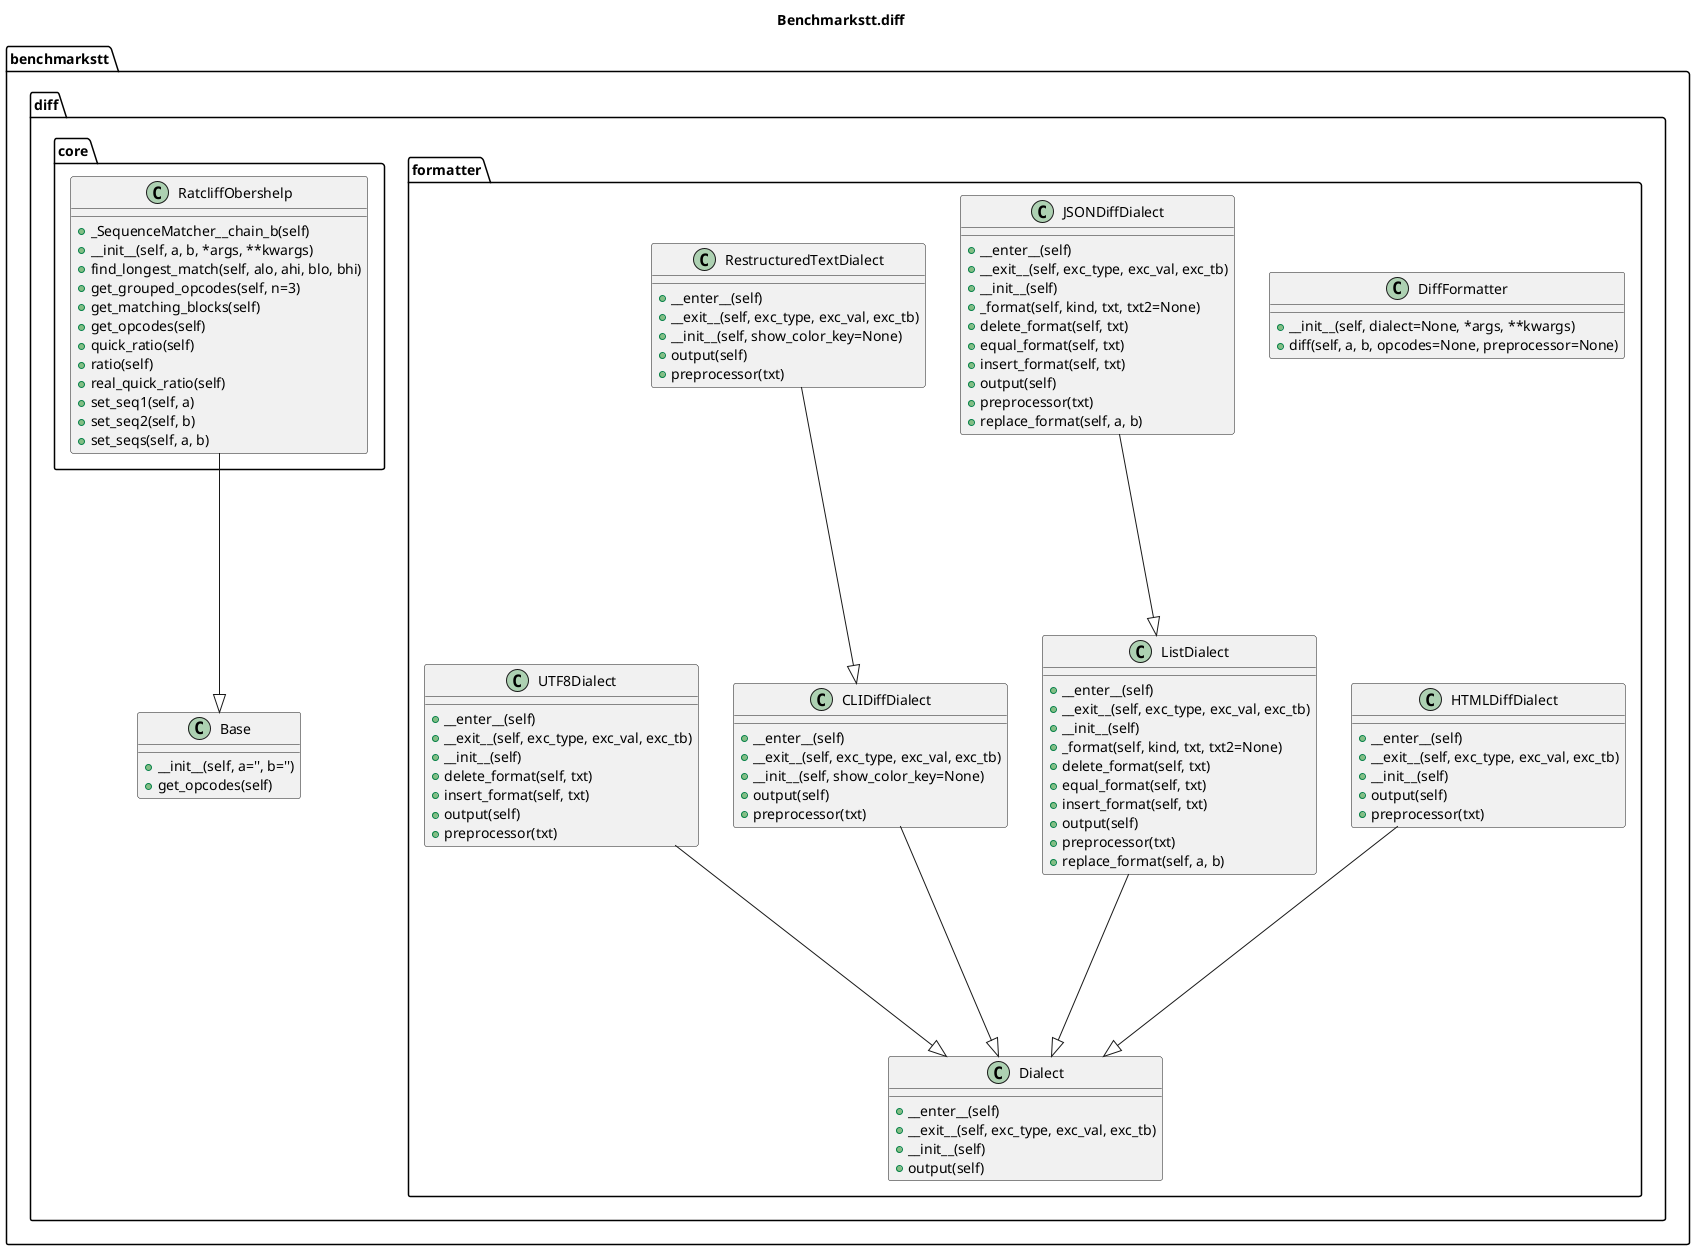 @startuml
title Benchmarkstt.diff


class benchmarkstt.diff.formatter.CLIDiffDialect [[https://benchmarkstt.readthedocs.io/en/latest/modules/benchmarkstt.diff.formatter.html#benchmarkstt.diff.formatter.CLIDiffDialect]] {
	+__enter__(self)
	+__exit__(self, exc_type, exc_val, exc_tb)
	+__init__(self, show_color_key=None)
	+output(self)
	+preprocessor(txt)
}

class benchmarkstt.diff.formatter.Dialect [[https://benchmarkstt.readthedocs.io/en/latest/modules/benchmarkstt.diff.formatter.html#benchmarkstt.diff.formatter.Dialect]] {
	+__enter__(self)
	+__exit__(self, exc_type, exc_val, exc_tb)
	+__init__(self)
	+output(self)
}

class benchmarkstt.diff.formatter.DiffFormatter [[https://benchmarkstt.readthedocs.io/en/latest/modules/benchmarkstt.diff.formatter.html#benchmarkstt.diff.formatter.DiffFormatter]] {
	+__init__(self, dialect=None, *args, **kwargs)
	+diff(self, a, b, opcodes=None, preprocessor=None)
}

class benchmarkstt.diff.formatter.HTMLDiffDialect [[https://benchmarkstt.readthedocs.io/en/latest/modules/benchmarkstt.diff.formatter.html#benchmarkstt.diff.formatter.HTMLDiffDialect]] {
	+__enter__(self)
	+__exit__(self, exc_type, exc_val, exc_tb)
	+__init__(self)
	+output(self)
	+preprocessor(txt)
}

class benchmarkstt.diff.formatter.JSONDiffDialect [[https://benchmarkstt.readthedocs.io/en/latest/modules/benchmarkstt.diff.formatter.html#benchmarkstt.diff.formatter.JSONDiffDialect]] {
	+__enter__(self)
	+__exit__(self, exc_type, exc_val, exc_tb)
	+__init__(self)
	+_format(self, kind, txt, txt2=None)
	+delete_format(self, txt)
	+equal_format(self, txt)
	+insert_format(self, txt)
	+output(self)
	+preprocessor(txt)
	+replace_format(self, a, b)
}

class benchmarkstt.diff.formatter.ListDialect [[https://benchmarkstt.readthedocs.io/en/latest/modules/benchmarkstt.diff.formatter.html#benchmarkstt.diff.formatter.ListDialect]] {
	+__enter__(self)
	+__exit__(self, exc_type, exc_val, exc_tb)
	+__init__(self)
	+_format(self, kind, txt, txt2=None)
	+delete_format(self, txt)
	+equal_format(self, txt)
	+insert_format(self, txt)
	+output(self)
	+preprocessor(txt)
	+replace_format(self, a, b)
}

class benchmarkstt.diff.formatter.RestructuredTextDialect [[https://benchmarkstt.readthedocs.io/en/latest/modules/benchmarkstt.diff.formatter.html#benchmarkstt.diff.formatter.RestructuredTextDialect]] {
	+__enter__(self)
	+__exit__(self, exc_type, exc_val, exc_tb)
	+__init__(self, show_color_key=None)
	+output(self)
	+preprocessor(txt)
}

class benchmarkstt.diff.formatter.UTF8Dialect [[https://benchmarkstt.readthedocs.io/en/latest/modules/benchmarkstt.diff.formatter.html#benchmarkstt.diff.formatter.UTF8Dialect]] {
	+__enter__(self)
	+__exit__(self, exc_type, exc_val, exc_tb)
	+__init__(self)
	+delete_format(self, txt)
	+insert_format(self, txt)
	+output(self)
	+preprocessor(txt)
}

class benchmarkstt.diff.Base [[https://benchmarkstt.readthedocs.io/en/latest/modules/benchmarkstt.diff.html#benchmarkstt.diff.Base]] {
	+__init__(self, a='', b='')
	+get_opcodes(self)
}

class benchmarkstt.diff.core.RatcliffObershelp [[https://benchmarkstt.readthedocs.io/en/latest/modules/benchmarkstt.diff.core.html#benchmarkstt.diff.core.RatcliffObershelp]] {
	+_SequenceMatcher__chain_b(self)
	+__init__(self, a, b, *args, **kwargs)
	+find_longest_match(self, alo, ahi, blo, bhi)
	+get_grouped_opcodes(self, n=3)
	+get_matching_blocks(self)
	+get_opcodes(self)
	+quick_ratio(self)
	+ratio(self)
	+real_quick_ratio(self)
	+set_seq1(self, a)
	+set_seq2(self, b)
	+set_seqs(self, a, b)
}

benchmarkstt.diff.formatter.CLIDiffDialect ----|> benchmarkstt.diff.formatter.Dialect
benchmarkstt.diff.formatter.HTMLDiffDialect ----|> benchmarkstt.diff.formatter.Dialect
benchmarkstt.diff.formatter.JSONDiffDialect ----|> benchmarkstt.diff.formatter.ListDialect
benchmarkstt.diff.formatter.ListDialect ----|> benchmarkstt.diff.formatter.Dialect
benchmarkstt.diff.formatter.RestructuredTextDialect ----|> benchmarkstt.diff.formatter.CLIDiffDialect
benchmarkstt.diff.formatter.UTF8Dialect ----|> benchmarkstt.diff.formatter.Dialect
benchmarkstt.diff.core.RatcliffObershelp ----|> benchmarkstt.diff.Base
@enduml